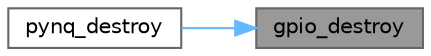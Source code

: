 digraph "gpio_destroy"
{
 // LATEX_PDF_SIZE
  bgcolor="transparent";
  edge [fontname=Helvetica,fontsize=10,labelfontname=Helvetica,labelfontsize=10];
  node [fontname=Helvetica,fontsize=10,shape=box,height=0.2,width=0.4];
  rankdir="RL";
  Node1 [id="Node000001",label="gpio_destroy",height=0.2,width=0.4,color="gray40", fillcolor="grey60", style="filled", fontcolor="black",tooltip=" "];
  Node1 -> Node2 [id="edge1_Node000001_Node000002",dir="back",color="steelblue1",style="solid",tooltip=" "];
  Node2 [id="Node000002",label="pynq_destroy",height=0.2,width=0.4,color="grey40", fillcolor="white", style="filled",URL="$libpynq_8c.html#ac2fc79c63b22d4ce66226ca5d36d8577",tooltip="Reset and destroy the switchbox and GPIO of the PYNQ."];
}

